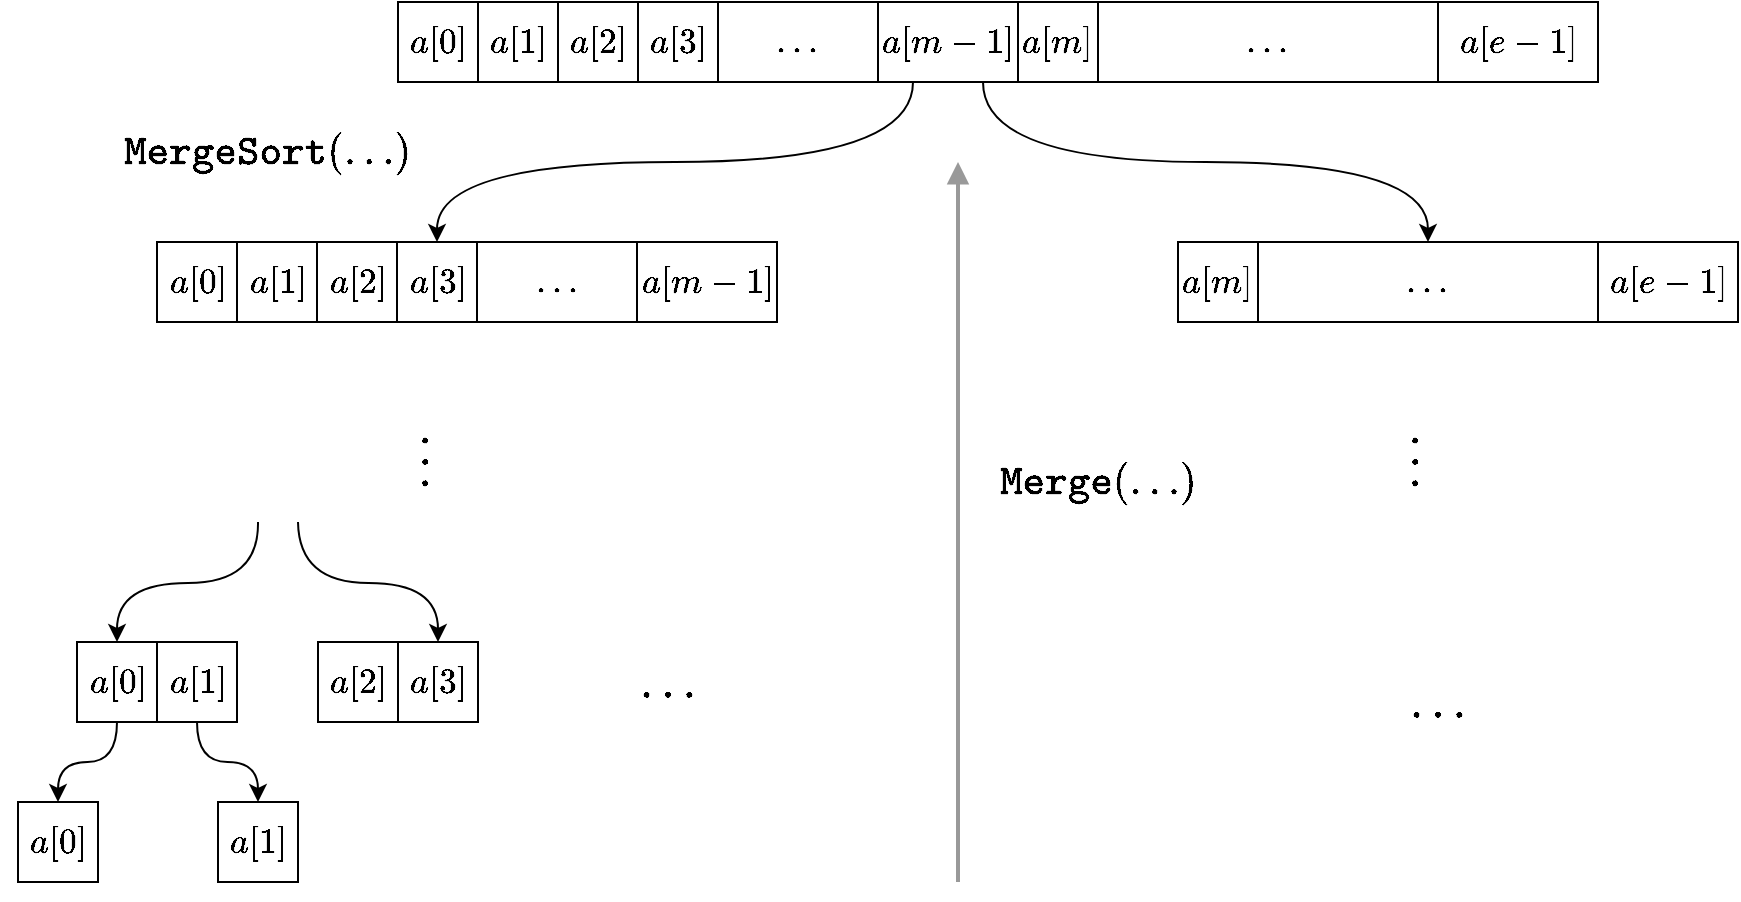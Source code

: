 <mxfile version="12.2.3" type="device" pages="1"><diagram id="atQCR9hPOdcounr7QwMt" name="Page-1"><mxGraphModel dx="1421" dy="549" grid="0" gridSize="10" guides="1" tooltips="1" connect="1" arrows="1" fold="1" page="0" pageScale="1" pageWidth="850" pageHeight="1100" math="1" shadow="0"><root><mxCell id="0"/><mxCell id="1" parent="0"/><mxCell id="BJVQEDlXN5CVyqEdMLiF-1" value="&lt;font style=&quot;font-size: 15px&quot;&gt;$$a[0]$$&lt;/font&gt;" style="rounded=0;whiteSpace=wrap;html=1;" vertex="1" parent="1"><mxGeometry x="160" y="160" width="40" height="40" as="geometry"/></mxCell><mxCell id="BJVQEDlXN5CVyqEdMLiF-2" value="&lt;font style=&quot;font-size: 15px&quot;&gt;$$a[1]$$&lt;/font&gt;" style="rounded=0;whiteSpace=wrap;html=1;" vertex="1" parent="1"><mxGeometry x="200" y="160" width="40" height="40" as="geometry"/></mxCell><mxCell id="BJVQEDlXN5CVyqEdMLiF-3" value="&lt;font style=&quot;font-size: 15px&quot;&gt;$$a[2]$$&lt;/font&gt;" style="rounded=0;whiteSpace=wrap;html=1;" vertex="1" parent="1"><mxGeometry x="240" y="160" width="40" height="40" as="geometry"/></mxCell><mxCell id="BJVQEDlXN5CVyqEdMLiF-4" value="&lt;font style=&quot;font-size: 15px&quot;&gt;$$a[3]$$&lt;/font&gt;" style="rounded=0;whiteSpace=wrap;html=1;" vertex="1" parent="1"><mxGeometry x="280" y="160" width="40" height="40" as="geometry"/></mxCell><mxCell id="BJVQEDlXN5CVyqEdMLiF-12" value="&lt;font style=&quot;font-size: 15px&quot;&gt;$$a[e - 1]$$&lt;/font&gt;" style="rounded=0;whiteSpace=wrap;html=1;" vertex="1" parent="1"><mxGeometry x="680" y="160" width="80" height="40" as="geometry"/></mxCell><mxCell id="BJVQEDlXN5CVyqEdMLiF-13" value="&lt;font style=&quot;font-size: 15px&quot;&gt;$$\dotsc$$&lt;/font&gt;" style="rounded=0;whiteSpace=wrap;html=1;" vertex="1" parent="1"><mxGeometry x="320" y="160" width="80" height="40" as="geometry"/></mxCell><mxCell id="BJVQEDlXN5CVyqEdMLiF-14" value="&lt;font style=&quot;font-size: 15px&quot;&gt;$$\dotsc$$&lt;/font&gt;" style="rounded=0;whiteSpace=wrap;html=1;" vertex="1" parent="1"><mxGeometry x="510" y="160" width="170" height="40" as="geometry"/></mxCell><mxCell id="BJVQEDlXN5CVyqEdMLiF-57" style="edgeStyle=orthogonalEdgeStyle;rounded=0;orthogonalLoop=1;jettySize=auto;html=1;exitX=0.25;exitY=1;exitDx=0;exitDy=0;entryX=0.5;entryY=0;entryDx=0;entryDy=0;curved=1;" edge="1" parent="1" source="BJVQEDlXN5CVyqEdMLiF-15" target="BJVQEDlXN5CVyqEdMLiF-51"><mxGeometry relative="1" as="geometry"/></mxCell><mxCell id="BJVQEDlXN5CVyqEdMLiF-58" style="edgeStyle=orthogonalEdgeStyle;rounded=0;orthogonalLoop=1;jettySize=auto;html=1;exitX=0.75;exitY=1;exitDx=0;exitDy=0;curved=1;" edge="1" parent="1" source="BJVQEDlXN5CVyqEdMLiF-15" target="BJVQEDlXN5CVyqEdMLiF-55"><mxGeometry relative="1" as="geometry"/></mxCell><mxCell id="BJVQEDlXN5CVyqEdMLiF-15" value="&lt;font style=&quot;font-size: 15px&quot;&gt;$$a[m - 1]$$&lt;/font&gt;" style="rounded=0;whiteSpace=wrap;html=1;" vertex="1" parent="1"><mxGeometry x="400" y="160" width="70" height="40" as="geometry"/></mxCell><mxCell id="BJVQEDlXN5CVyqEdMLiF-62" style="edgeStyle=orthogonalEdgeStyle;curved=1;rounded=0;orthogonalLoop=1;jettySize=auto;html=1;exitX=0.5;exitY=1;exitDx=0;exitDy=0;entryX=0.5;entryY=0;entryDx=0;entryDy=0;" edge="1" parent="1" source="BJVQEDlXN5CVyqEdMLiF-35" target="BJVQEDlXN5CVyqEdMLiF-45"><mxGeometry relative="1" as="geometry"/></mxCell><mxCell id="BJVQEDlXN5CVyqEdMLiF-69" style="edgeStyle=orthogonalEdgeStyle;curved=1;rounded=0;orthogonalLoop=1;jettySize=auto;html=1;exitX=0.5;exitY=0;exitDx=0;exitDy=0;endArrow=none;endFill=0;startArrow=classic;startFill=1;" edge="1" parent="1" source="BJVQEDlXN5CVyqEdMLiF-35"><mxGeometry relative="1" as="geometry"><mxPoint x="90" y="420" as="targetPoint"/></mxGeometry></mxCell><mxCell id="BJVQEDlXN5CVyqEdMLiF-35" value="&lt;font style=&quot;font-size: 15px&quot;&gt;$$a[0]$$&lt;/font&gt;" style="rounded=0;whiteSpace=wrap;html=1;" vertex="1" parent="1"><mxGeometry x="-0.5" y="480" width="40" height="40" as="geometry"/></mxCell><mxCell id="BJVQEDlXN5CVyqEdMLiF-65" style="edgeStyle=orthogonalEdgeStyle;curved=1;rounded=0;orthogonalLoop=1;jettySize=auto;html=1;exitX=0.5;exitY=1;exitDx=0;exitDy=0;entryX=0.5;entryY=0;entryDx=0;entryDy=0;" edge="1" parent="1" source="BJVQEDlXN5CVyqEdMLiF-36" target="BJVQEDlXN5CVyqEdMLiF-46"><mxGeometry relative="1" as="geometry"/></mxCell><mxCell id="BJVQEDlXN5CVyqEdMLiF-36" value="&lt;font style=&quot;font-size: 15px&quot;&gt;$$a[1]$$&lt;/font&gt;" style="rounded=0;whiteSpace=wrap;html=1;" vertex="1" parent="1"><mxGeometry x="39.5" y="480" width="40" height="40" as="geometry"/></mxCell><mxCell id="BJVQEDlXN5CVyqEdMLiF-37" value="&lt;font style=&quot;font-size: 15px&quot;&gt;$$a[2]$$&lt;/font&gt;" style="rounded=0;whiteSpace=wrap;html=1;" vertex="1" parent="1"><mxGeometry x="120" y="480" width="40" height="40" as="geometry"/></mxCell><mxCell id="BJVQEDlXN5CVyqEdMLiF-70" style="edgeStyle=orthogonalEdgeStyle;curved=1;rounded=0;orthogonalLoop=1;jettySize=auto;html=1;exitX=0.5;exitY=0;exitDx=0;exitDy=0;startArrow=classic;startFill=1;endArrow=none;endFill=0;" edge="1" parent="1" source="BJVQEDlXN5CVyqEdMLiF-38"><mxGeometry relative="1" as="geometry"><mxPoint x="110" y="420" as="targetPoint"/></mxGeometry></mxCell><mxCell id="BJVQEDlXN5CVyqEdMLiF-38" value="&lt;font style=&quot;font-size: 15px&quot;&gt;$$a[3]$$&lt;/font&gt;" style="rounded=0;whiteSpace=wrap;html=1;" vertex="1" parent="1"><mxGeometry x="160" y="480" width="40" height="40" as="geometry"/></mxCell><mxCell id="BJVQEDlXN5CVyqEdMLiF-45" value="&lt;font style=&quot;font-size: 15px&quot;&gt;$$a[0]$$&lt;/font&gt;" style="rounded=0;whiteSpace=wrap;html=1;" vertex="1" parent="1"><mxGeometry x="-30" y="560" width="40" height="40" as="geometry"/></mxCell><mxCell id="BJVQEDlXN5CVyqEdMLiF-46" value="&lt;font style=&quot;font-size: 15px&quot;&gt;$$a[1]$$&lt;/font&gt;" style="rounded=0;whiteSpace=wrap;html=1;" vertex="1" parent="1"><mxGeometry x="70" y="560" width="40" height="40" as="geometry"/></mxCell><mxCell id="BJVQEDlXN5CVyqEdMLiF-47" value="&lt;font style=&quot;font-size: 15px&quot;&gt;$$a[m]$$&lt;/font&gt;" style="rounded=0;whiteSpace=wrap;html=1;" vertex="1" parent="1"><mxGeometry x="470" y="160" width="40" height="40" as="geometry"/></mxCell><mxCell id="BJVQEDlXN5CVyqEdMLiF-48" value="&lt;font style=&quot;font-size: 15px&quot;&gt;$$a[0]$$&lt;/font&gt;" style="rounded=0;whiteSpace=wrap;html=1;" vertex="1" parent="1"><mxGeometry x="39.5" y="280" width="40" height="40" as="geometry"/></mxCell><mxCell id="BJVQEDlXN5CVyqEdMLiF-49" value="&lt;font style=&quot;font-size: 15px&quot;&gt;$$a[1]$$&lt;/font&gt;" style="rounded=0;whiteSpace=wrap;html=1;" vertex="1" parent="1"><mxGeometry x="79.5" y="280" width="40" height="40" as="geometry"/></mxCell><mxCell id="BJVQEDlXN5CVyqEdMLiF-50" value="&lt;font style=&quot;font-size: 15px&quot;&gt;$$a[2]$$&lt;/font&gt;" style="rounded=0;whiteSpace=wrap;html=1;" vertex="1" parent="1"><mxGeometry x="119.5" y="280" width="40" height="40" as="geometry"/></mxCell><mxCell id="BJVQEDlXN5CVyqEdMLiF-51" value="&lt;font style=&quot;font-size: 15px&quot;&gt;$$a[3]$$&lt;/font&gt;" style="rounded=0;whiteSpace=wrap;html=1;" vertex="1" parent="1"><mxGeometry x="159.5" y="280" width="40" height="40" as="geometry"/></mxCell><mxCell id="BJVQEDlXN5CVyqEdMLiF-52" value="&lt;font style=&quot;font-size: 15px&quot;&gt;$$\dotsc$$&lt;/font&gt;" style="rounded=0;whiteSpace=wrap;html=1;" vertex="1" parent="1"><mxGeometry x="199.5" y="280" width="80" height="40" as="geometry"/></mxCell><mxCell id="BJVQEDlXN5CVyqEdMLiF-53" value="&lt;font style=&quot;font-size: 15px&quot;&gt;$$a[m - 1]$$&lt;/font&gt;" style="rounded=0;whiteSpace=wrap;html=1;" vertex="1" parent="1"><mxGeometry x="279.5" y="280" width="70" height="40" as="geometry"/></mxCell><mxCell id="BJVQEDlXN5CVyqEdMLiF-54" value="&lt;font style=&quot;font-size: 15px&quot;&gt;$$a[e - 1]$$&lt;/font&gt;" style="rounded=0;whiteSpace=wrap;html=1;" vertex="1" parent="1"><mxGeometry x="760" y="280" width="70" height="40" as="geometry"/></mxCell><mxCell id="BJVQEDlXN5CVyqEdMLiF-55" value="&lt;font style=&quot;font-size: 15px&quot;&gt;$$\dotsc$$&lt;/font&gt;" style="rounded=0;whiteSpace=wrap;html=1;" vertex="1" parent="1"><mxGeometry x="590" y="280" width="170" height="40" as="geometry"/></mxCell><mxCell id="BJVQEDlXN5CVyqEdMLiF-56" value="&lt;font style=&quot;font-size: 15px&quot;&gt;$$a[m]$$&lt;/font&gt;" style="rounded=0;whiteSpace=wrap;html=1;" vertex="1" parent="1"><mxGeometry x="550" y="280" width="40" height="40" as="geometry"/></mxCell><mxCell id="BJVQEDlXN5CVyqEdMLiF-59" value="&lt;font style=&quot;font-size: 20px&quot;&gt;$$\dotsc$$&lt;/font&gt;" style="text;html=1;strokeColor=none;fillColor=none;align=center;verticalAlign=middle;whiteSpace=wrap;rounded=0;rotation=90;" vertex="1" parent="1"><mxGeometry x="160" y="380" width="40" height="20" as="geometry"/></mxCell><mxCell id="BJVQEDlXN5CVyqEdMLiF-61" value="&lt;font style=&quot;font-size: 20px&quot;&gt;$$\dotsc$$&lt;/font&gt;" style="text;html=1;strokeColor=none;fillColor=none;align=center;verticalAlign=middle;whiteSpace=wrap;rounded=0;rotation=90;" vertex="1" parent="1"><mxGeometry x="655" y="380" width="40" height="20" as="geometry"/></mxCell><mxCell id="BJVQEDlXN5CVyqEdMLiF-67" value="&lt;font style=&quot;font-size: 20px&quot;&gt;$$\dotsc$$&lt;/font&gt;" style="text;html=1;strokeColor=none;fillColor=none;align=center;verticalAlign=middle;whiteSpace=wrap;rounded=0;rotation=0;" vertex="1" parent="1"><mxGeometry x="660" y="500" width="40" height="20" as="geometry"/></mxCell><mxCell id="BJVQEDlXN5CVyqEdMLiF-68" value="&lt;font style=&quot;font-size: 20px&quot;&gt;$$\dotsc$$&lt;/font&gt;" style="text;html=1;strokeColor=none;fillColor=none;align=center;verticalAlign=middle;whiteSpace=wrap;rounded=0;rotation=0;" vertex="1" parent="1"><mxGeometry x="274.5" y="490" width="40" height="20" as="geometry"/></mxCell><mxCell id="BJVQEDlXN5CVyqEdMLiF-75" value="" style="endArrow=block;html=1;strokeWidth=2;endFill=1;strokeColor=#999999;" edge="1" parent="1"><mxGeometry width="50" height="50" relative="1" as="geometry"><mxPoint x="440" y="600" as="sourcePoint"/><mxPoint x="440" y="240" as="targetPoint"/></mxGeometry></mxCell><mxCell id="BJVQEDlXN5CVyqEdMLiF-77" value="&lt;font style=&quot;font-size: 18px&quot;&gt;$$\texttt{MergeSort}(\dotsc)$$&lt;/font&gt;" style="text;html=1;strokeColor=none;fillColor=none;align=center;verticalAlign=middle;whiteSpace=wrap;rounded=0;" vertex="1" parent="1"><mxGeometry x="10" y="200" width="170" height="70" as="geometry"/></mxCell><mxCell id="BJVQEDlXN5CVyqEdMLiF-78" value="&lt;font style=&quot;font-size: 18px&quot;&gt;$$\texttt{Merge}(\dotsc)$$&lt;/font&gt;" style="text;html=1;strokeColor=none;fillColor=none;align=center;verticalAlign=middle;whiteSpace=wrap;rounded=0;" vertex="1" parent="1"><mxGeometry x="424.5" y="365" width="170" height="70" as="geometry"/></mxCell></root></mxGraphModel></diagram></mxfile>
